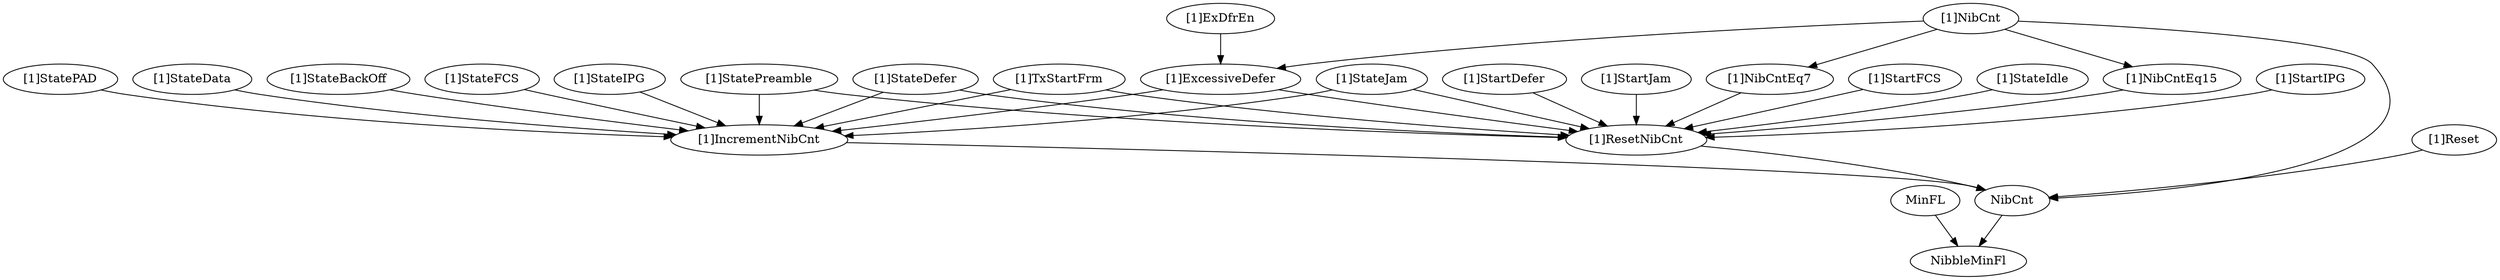 strict digraph "" {
	"[1]StateData"	 [complexity=15,
		importance=0.193181217256,
		rank=0.012878747817];
	"[1]IncrementNibCnt"	 [complexity=4,
		importance=0.178437730886,
		rank=0.0446094327216];
	"[1]StateData" -> "[1]IncrementNibCnt";
	"[1]StatePreamble"	 [complexity=17,
		importance=0.346074800404,
		rank=0.0203573412002];
	"[1]StatePreamble" -> "[1]IncrementNibCnt";
	"[1]ResetNibCnt"	 [complexity=4,
		importance=0.331331314035,
		rank=0.0828328285087];
	"[1]StatePreamble" -> "[1]ResetNibCnt";
	"[1]StateBackOff"	 [complexity=15,
		importance=0.193181217256,
		rank=0.012878747817];
	"[1]StateBackOff" -> "[1]IncrementNibCnt";
	"[1]StateDefer"	 [complexity=17,
		importance=0.346074800404,
		rank=0.0203573412002];
	"[1]StateDefer" -> "[1]IncrementNibCnt";
	"[1]StateDefer" -> "[1]ResetNibCnt";
	"[1]StateFCS"	 [complexity=15,
		importance=0.193181217256,
		rank=0.012878747817];
	"[1]StateFCS" -> "[1]IncrementNibCnt";
	MinFL	 [complexity=3,
		importance=0.043588284086,
		rank=0.0145294280287];
	NibbleMinFl	 [complexity=0,
		importance=0.0288447977168,
		rank=0.0];
	MinFL -> NibbleMinFl;
	"[1]StateIPG"	 [complexity=15,
		importance=0.193181217256,
		rank=0.012878747817];
	"[1]StateIPG" -> "[1]IncrementNibCnt";
	"[1]NibCntEq7"	 [complexity=17,
		importance=0.352804333373,
		rank=0.0207531960808];
	"[1]NibCntEq7" -> "[1]ResetNibCnt";
	NibCnt	 [complexity=3,
		importance=0.123063841609,
		rank=0.0410212805363];
	"[1]IncrementNibCnt" -> NibCnt;
	"[1]StartFCS"	 [complexity=17,
		importance=0.346074800404,
		rank=0.0203573412002];
	"[1]StartFCS" -> "[1]ResetNibCnt";
	"[1]StatePAD"	 [complexity=15,
		importance=0.193181217256,
		rank=0.012878747817];
	"[1]StatePAD" -> "[1]IncrementNibCnt";
	"[1]TxStartFrm"	 [complexity=17,
		importance=0.346074800404,
		rank=0.0203573412002];
	"[1]TxStartFrm" -> "[1]IncrementNibCnt";
	"[1]TxStartFrm" -> "[1]ResetNibCnt";
	NibCnt -> NibbleMinFl;
	"[1]ResetNibCnt" -> NibCnt;
	"[1]StateIdle"	 [complexity=17,
		importance=0.346074800404,
		rank=0.0203573412002];
	"[1]StateIdle" -> "[1]ResetNibCnt";
	"[1]NibCnt"	 [complexity=19,
		importance=0.447023377265,
		rank=0.0235275461719];
	"[1]NibCnt" -> "[1]NibCntEq7";
	"[1]NibCnt" -> NibCnt;
	"[1]ExcessiveDefer"	 [complexity=17,
		importance=0.360176111752,
		rank=0.021186830103];
	"[1]NibCnt" -> "[1]ExcessiveDefer";
	"[1]NibCntEq15"	 [complexity=17,
		importance=0.352804333373,
		rank=0.0207531960808];
	"[1]NibCnt" -> "[1]NibCntEq15";
	"[1]StartIPG"	 [complexity=17,
		importance=0.346074800404,
		rank=0.0203573412002];
	"[1]StartIPG" -> "[1]ResetNibCnt";
	"[1]Reset"	 [complexity=4,
		importance=0.383935011196,
		rank=0.0959837527989];
	"[1]Reset" -> NibCnt;
	"[1]ExcessiveDefer" -> "[1]IncrementNibCnt";
	"[1]ExcessiveDefer" -> "[1]ResetNibCnt";
	"[1]StateJam"	 [complexity=17,
		importance=0.346074800404,
		rank=0.0203573412002];
	"[1]StateJam" -> "[1]IncrementNibCnt";
	"[1]StateJam" -> "[1]ResetNibCnt";
	"[1]StartDefer"	 [complexity=17,
		importance=0.346074800404,
		rank=0.0203573412002];
	"[1]StartDefer" -> "[1]ResetNibCnt";
	"[1]ExDfrEn"	 [complexity=20,
		importance=0.374919598121,
		rank=0.018745979906];
	"[1]ExDfrEn" -> "[1]ExcessiveDefer";
	"[1]NibCntEq15" -> "[1]ResetNibCnt";
	"[1]StartJam"	 [complexity=17,
		importance=0.346074800404,
		rank=0.0203573412002];
	"[1]StartJam" -> "[1]ResetNibCnt";
}
